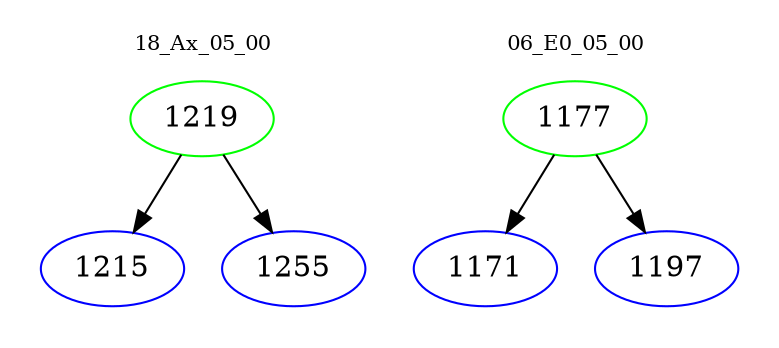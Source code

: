 digraph{
subgraph cluster_0 {
color = white
label = "18_Ax_05_00";
fontsize=10;
T0_1219 [label="1219", color="green"]
T0_1219 -> T0_1215 [color="black"]
T0_1215 [label="1215", color="blue"]
T0_1219 -> T0_1255 [color="black"]
T0_1255 [label="1255", color="blue"]
}
subgraph cluster_1 {
color = white
label = "06_E0_05_00";
fontsize=10;
T1_1177 [label="1177", color="green"]
T1_1177 -> T1_1171 [color="black"]
T1_1171 [label="1171", color="blue"]
T1_1177 -> T1_1197 [color="black"]
T1_1197 [label="1197", color="blue"]
}
}
